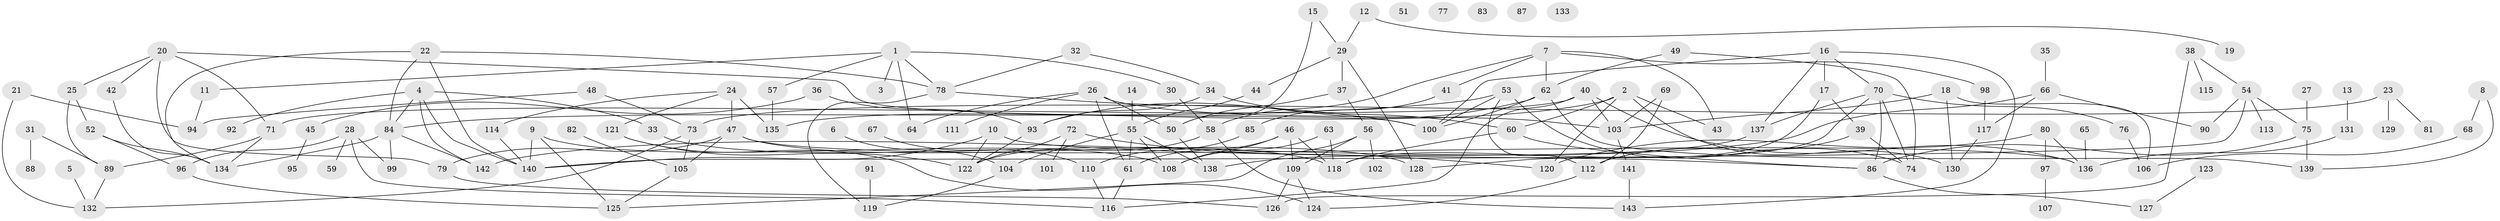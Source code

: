 // Generated by graph-tools (version 1.1) at 2025/25/03/09/25 03:25:18]
// undirected, 143 vertices, 204 edges
graph export_dot {
graph [start="1"]
  node [color=gray90,style=filled];
  1;
  2;
  3;
  4;
  5;
  6;
  7;
  8;
  9;
  10;
  11;
  12;
  13;
  14;
  15;
  16;
  17;
  18;
  19;
  20;
  21;
  22;
  23;
  24;
  25;
  26;
  27;
  28;
  29;
  30;
  31;
  32;
  33;
  34;
  35;
  36;
  37;
  38;
  39;
  40;
  41;
  42;
  43;
  44;
  45;
  46;
  47;
  48;
  49;
  50;
  51;
  52;
  53;
  54;
  55;
  56;
  57;
  58;
  59;
  60;
  61;
  62;
  63;
  64;
  65;
  66;
  67;
  68;
  69;
  70;
  71;
  72;
  73;
  74;
  75;
  76;
  77;
  78;
  79;
  80;
  81;
  82;
  83;
  84;
  85;
  86;
  87;
  88;
  89;
  90;
  91;
  92;
  93;
  94;
  95;
  96;
  97;
  98;
  99;
  100;
  101;
  102;
  103;
  104;
  105;
  106;
  107;
  108;
  109;
  110;
  111;
  112;
  113;
  114;
  115;
  116;
  117;
  118;
  119;
  120;
  121;
  122;
  123;
  124;
  125;
  126;
  127;
  128;
  129;
  130;
  131;
  132;
  133;
  134;
  135;
  136;
  137;
  138;
  139;
  140;
  141;
  142;
  143;
  1 -- 3;
  1 -- 11;
  1 -- 30;
  1 -- 57;
  1 -- 64;
  1 -- 78;
  2 -- 43;
  2 -- 60;
  2 -- 120;
  2 -- 130;
  2 -- 135;
  4 -- 33;
  4 -- 84;
  4 -- 92;
  4 -- 140;
  4 -- 142;
  5 -- 132;
  6 -- 104;
  7 -- 41;
  7 -- 43;
  7 -- 58;
  7 -- 62;
  7 -- 98;
  8 -- 68;
  8 -- 139;
  9 -- 108;
  9 -- 125;
  9 -- 140;
  10 -- 86;
  10 -- 122;
  10 -- 140;
  11 -- 94;
  12 -- 19;
  12 -- 29;
  13 -- 131;
  14 -- 55;
  15 -- 29;
  15 -- 50;
  16 -- 17;
  16 -- 70;
  16 -- 100;
  16 -- 137;
  16 -- 143;
  17 -- 39;
  17 -- 118;
  18 -- 103;
  18 -- 106;
  18 -- 130;
  20 -- 25;
  20 -- 42;
  20 -- 71;
  20 -- 79;
  20 -- 100;
  21 -- 94;
  21 -- 132;
  22 -- 78;
  22 -- 84;
  22 -- 134;
  22 -- 140;
  23 -- 73;
  23 -- 81;
  23 -- 129;
  24 -- 47;
  24 -- 114;
  24 -- 121;
  24 -- 135;
  25 -- 52;
  25 -- 89;
  26 -- 50;
  26 -- 61;
  26 -- 64;
  26 -- 103;
  26 -- 111;
  27 -- 75;
  28 -- 59;
  28 -- 96;
  28 -- 99;
  28 -- 116;
  29 -- 37;
  29 -- 44;
  29 -- 128;
  30 -- 58;
  31 -- 88;
  31 -- 89;
  32 -- 34;
  32 -- 78;
  33 -- 118;
  34 -- 60;
  34 -- 93;
  35 -- 66;
  36 -- 45;
  36 -- 93;
  37 -- 50;
  37 -- 56;
  38 -- 54;
  38 -- 115;
  38 -- 126;
  39 -- 74;
  39 -- 112;
  40 -- 71;
  40 -- 103;
  40 -- 116;
  40 -- 136;
  41 -- 85;
  42 -- 134;
  44 -- 55;
  45 -- 95;
  46 -- 61;
  46 -- 108;
  46 -- 109;
  46 -- 118;
  47 -- 79;
  47 -- 105;
  47 -- 128;
  47 -- 136;
  48 -- 73;
  48 -- 94;
  49 -- 62;
  49 -- 74;
  50 -- 138;
  52 -- 96;
  52 -- 134;
  53 -- 74;
  53 -- 84;
  53 -- 100;
  53 -- 112;
  54 -- 75;
  54 -- 90;
  54 -- 113;
  54 -- 140;
  55 -- 61;
  55 -- 104;
  55 -- 108;
  55 -- 138;
  56 -- 102;
  56 -- 109;
  56 -- 125;
  57 -- 135;
  58 -- 122;
  58 -- 143;
  60 -- 86;
  60 -- 118;
  61 -- 116;
  62 -- 93;
  62 -- 100;
  62 -- 139;
  63 -- 108;
  63 -- 118;
  65 -- 136;
  66 -- 90;
  66 -- 117;
  66 -- 142;
  67 -- 110;
  68 -- 106;
  69 -- 103;
  69 -- 112;
  70 -- 74;
  70 -- 76;
  70 -- 86;
  70 -- 128;
  70 -- 137;
  71 -- 89;
  71 -- 134;
  72 -- 101;
  72 -- 120;
  72 -- 122;
  73 -- 105;
  73 -- 132;
  75 -- 86;
  75 -- 139;
  76 -- 106;
  78 -- 100;
  78 -- 119;
  79 -- 126;
  80 -- 97;
  80 -- 120;
  80 -- 136;
  82 -- 105;
  84 -- 99;
  84 -- 134;
  84 -- 142;
  85 -- 110;
  86 -- 127;
  89 -- 132;
  91 -- 119;
  93 -- 122;
  96 -- 125;
  97 -- 107;
  98 -- 117;
  103 -- 141;
  104 -- 119;
  105 -- 125;
  109 -- 124;
  109 -- 126;
  110 -- 116;
  112 -- 124;
  114 -- 140;
  117 -- 130;
  121 -- 122;
  121 -- 124;
  123 -- 127;
  131 -- 136;
  137 -- 138;
  141 -- 143;
}
